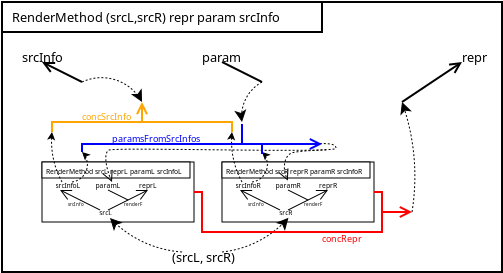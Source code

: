 <?xml version="1.0" encoding="UTF-8"?>
<dia:diagram xmlns:dia="http://www.lysator.liu.se/~alla/dia/">
  <dia:layer name="Hintergrund" visible="true" active="true">
    <dia:group>
      <dia:object type="Standard - Box" version="0" id="O0">
        <dia:attribute name="obj_pos">
          <dia:point val="1,1"/>
        </dia:attribute>
        <dia:attribute name="obj_bb">
          <dia:rectangle val="0.95,0.95;26.05,14.55"/>
        </dia:attribute>
        <dia:attribute name="elem_corner">
          <dia:point val="1,1"/>
        </dia:attribute>
        <dia:attribute name="elem_width">
          <dia:real val="25"/>
        </dia:attribute>
        <dia:attribute name="elem_height">
          <dia:real val="13.5"/>
        </dia:attribute>
        <dia:attribute name="show_background">
          <dia:boolean val="true"/>
        </dia:attribute>
      </dia:object>
      <dia:group>
        <dia:object type="Standard - Box" version="0" id="O1">
          <dia:attribute name="obj_pos">
            <dia:point val="3,9"/>
          </dia:attribute>
          <dia:attribute name="obj_bb">
            <dia:rectangle val="2.975,8.975;10.625,12.025"/>
          </dia:attribute>
          <dia:attribute name="elem_corner">
            <dia:point val="3,9"/>
          </dia:attribute>
          <dia:attribute name="elem_width">
            <dia:real val="7.6"/>
          </dia:attribute>
          <dia:attribute name="elem_height">
            <dia:real val="3"/>
          </dia:attribute>
          <dia:attribute name="border_width">
            <dia:real val="0.05"/>
          </dia:attribute>
          <dia:attribute name="show_background">
            <dia:boolean val="true"/>
          </dia:attribute>
        </dia:object>
        <dia:object type="Standard - Text" version="1" id="O2">
          <dia:attribute name="obj_pos">
            <dia:point val="5.865,11.664"/>
          </dia:attribute>
          <dia:attribute name="obj_bb">
            <dia:rectangle val="5.865,11.349;6.547,11.744"/>
          </dia:attribute>
          <dia:attribute name="text">
            <dia:composite type="text">
              <dia:attribute name="string">
                <dia:string>#srcL#</dia:string>
              </dia:attribute>
              <dia:attribute name="font">
                <dia:font family="sans" style="0" name="Helvetica"/>
              </dia:attribute>
              <dia:attribute name="height">
                <dia:real val="0.423"/>
              </dia:attribute>
              <dia:attribute name="pos">
                <dia:point val="5.865,11.664"/>
              </dia:attribute>
              <dia:attribute name="color">
                <dia:color val="#000000"/>
              </dia:attribute>
              <dia:attribute name="alignment">
                <dia:enum val="0"/>
              </dia:attribute>
            </dia:composite>
          </dia:attribute>
          <dia:attribute name="valign">
            <dia:enum val="3"/>
          </dia:attribute>
        </dia:object>
        <dia:object type="Standard - Line" version="0" id="O3">
          <dia:attribute name="obj_pos">
            <dia:point val="5.9,11.4"/>
          </dia:attribute>
          <dia:attribute name="obj_bb">
            <dia:rectangle val="3.85,10.365;5.934,11.434"/>
          </dia:attribute>
          <dia:attribute name="conn_endpoints">
            <dia:point val="5.9,11.4"/>
            <dia:point val="3.9,10.4"/>
          </dia:attribute>
          <dia:attribute name="numcp">
            <dia:int val="1"/>
          </dia:attribute>
          <dia:attribute name="line_width">
            <dia:real val="0.05"/>
          </dia:attribute>
          <dia:attribute name="end_arrow">
            <dia:enum val="1"/>
          </dia:attribute>
          <dia:attribute name="end_arrow_length">
            <dia:real val="0.5"/>
          </dia:attribute>
          <dia:attribute name="end_arrow_width">
            <dia:real val="0.5"/>
          </dia:attribute>
        </dia:object>
        <dia:object type="Standard - Text" version="1" id="O4">
          <dia:attribute name="obj_pos">
            <dia:point val="4.7,11.2"/>
          </dia:attribute>
          <dia:attribute name="obj_bb">
            <dia:rectangle val="4.321,10.99;5.079,11.255"/>
          </dia:attribute>
          <dia:attribute name="text">
            <dia:composite type="text">
              <dia:attribute name="string">
                <dia:string>#srcInfo#</dia:string>
              </dia:attribute>
              <dia:attribute name="font">
                <dia:font family="sans" style="0" name="Helvetica"/>
              </dia:attribute>
              <dia:attribute name="height">
                <dia:real val="0.282"/>
              </dia:attribute>
              <dia:attribute name="pos">
                <dia:point val="4.7,11.2"/>
              </dia:attribute>
              <dia:attribute name="color">
                <dia:color val="#000000"/>
              </dia:attribute>
              <dia:attribute name="alignment">
                <dia:enum val="1"/>
              </dia:attribute>
            </dia:composite>
          </dia:attribute>
          <dia:attribute name="valign">
            <dia:enum val="3"/>
          </dia:attribute>
        </dia:object>
        <dia:object type="Standard - Text" version="1" id="O5">
          <dia:attribute name="obj_pos">
            <dia:point val="4.3,10.4"/>
          </dia:attribute>
          <dia:attribute name="obj_bb">
            <dia:rectangle val="3.637,10.005;4.963,10.4"/>
          </dia:attribute>
          <dia:attribute name="text">
            <dia:composite type="text">
              <dia:attribute name="string">
                <dia:string>#srcInfoL#</dia:string>
              </dia:attribute>
              <dia:attribute name="font">
                <dia:font family="sans" style="0" name="Helvetica"/>
              </dia:attribute>
              <dia:attribute name="height">
                <dia:real val="0.423"/>
              </dia:attribute>
              <dia:attribute name="pos">
                <dia:point val="4.3,10.32"/>
              </dia:attribute>
              <dia:attribute name="color">
                <dia:color val="#000000"/>
              </dia:attribute>
              <dia:attribute name="alignment">
                <dia:enum val="1"/>
              </dia:attribute>
            </dia:composite>
          </dia:attribute>
          <dia:attribute name="valign">
            <dia:enum val="1"/>
          </dia:attribute>
        </dia:object>
        <dia:object type="Standard - Line" version="0" id="O6">
          <dia:attribute name="obj_pos">
            <dia:point val="6.3,11.4"/>
          </dia:attribute>
          <dia:attribute name="obj_bb">
            <dia:rectangle val="6.266,10.365;8.35,11.434"/>
          </dia:attribute>
          <dia:attribute name="conn_endpoints">
            <dia:point val="6.3,11.4"/>
            <dia:point val="8.3,10.4"/>
          </dia:attribute>
          <dia:attribute name="numcp">
            <dia:int val="1"/>
          </dia:attribute>
          <dia:attribute name="line_width">
            <dia:real val="0.05"/>
          </dia:attribute>
          <dia:attribute name="end_arrow">
            <dia:enum val="1"/>
          </dia:attribute>
          <dia:attribute name="end_arrow_length">
            <dia:real val="0.5"/>
          </dia:attribute>
          <dia:attribute name="end_arrow_width">
            <dia:real val="0.5"/>
          </dia:attribute>
        </dia:object>
        <dia:object type="Standard - Line" version="0" id="O7">
          <dia:attribute name="obj_pos">
            <dia:point val="6.3,10.4"/>
          </dia:attribute>
          <dia:attribute name="obj_bb">
            <dia:rectangle val="6.266,10.367;7.334,10.934"/>
          </dia:attribute>
          <dia:attribute name="conn_endpoints">
            <dia:point val="6.3,10.4"/>
            <dia:point val="7.3,10.9"/>
          </dia:attribute>
          <dia:attribute name="numcp">
            <dia:int val="1"/>
          </dia:attribute>
          <dia:attribute name="line_width">
            <dia:real val="0.05"/>
          </dia:attribute>
          <dia:connections>
            <dia:connection handle="1" to="O6" connection="0"/>
          </dia:connections>
        </dia:object>
        <dia:object type="Standard - Text" version="1" id="O8">
          <dia:attribute name="obj_pos">
            <dia:point val="6.3,10.4"/>
          </dia:attribute>
          <dia:attribute name="obj_bb">
            <dia:rectangle val="5.656,10.005;6.944,10.4"/>
          </dia:attribute>
          <dia:attribute name="text">
            <dia:composite type="text">
              <dia:attribute name="string">
                <dia:string>#paramL#</dia:string>
              </dia:attribute>
              <dia:attribute name="font">
                <dia:font family="sans" style="0" name="Helvetica"/>
              </dia:attribute>
              <dia:attribute name="height">
                <dia:real val="0.423"/>
              </dia:attribute>
              <dia:attribute name="pos">
                <dia:point val="6.3,10.32"/>
              </dia:attribute>
              <dia:attribute name="color">
                <dia:color val="#000000"/>
              </dia:attribute>
              <dia:attribute name="alignment">
                <dia:enum val="1"/>
              </dia:attribute>
            </dia:composite>
          </dia:attribute>
          <dia:attribute name="valign">
            <dia:enum val="1"/>
          </dia:attribute>
        </dia:object>
        <dia:object type="Standard - Text" version="1" id="O9">
          <dia:attribute name="obj_pos">
            <dia:point val="8.3,10.4"/>
          </dia:attribute>
          <dia:attribute name="obj_bb">
            <dia:rectangle val="7.859,10.005;8.741,10.4"/>
          </dia:attribute>
          <dia:attribute name="text">
            <dia:composite type="text">
              <dia:attribute name="string">
                <dia:string>#reprL#</dia:string>
              </dia:attribute>
              <dia:attribute name="font">
                <dia:font family="sans" style="0" name="Helvetica"/>
              </dia:attribute>
              <dia:attribute name="height">
                <dia:real val="0.423"/>
              </dia:attribute>
              <dia:attribute name="pos">
                <dia:point val="8.3,10.32"/>
              </dia:attribute>
              <dia:attribute name="color">
                <dia:color val="#000000"/>
              </dia:attribute>
              <dia:attribute name="alignment">
                <dia:enum val="1"/>
              </dia:attribute>
            </dia:composite>
          </dia:attribute>
          <dia:attribute name="valign">
            <dia:enum val="1"/>
          </dia:attribute>
        </dia:object>
        <dia:object type="Standard - Text" version="1" id="O10">
          <dia:attribute name="obj_pos">
            <dia:point val="7.1,11.2"/>
          </dia:attribute>
          <dia:attribute name="obj_bb">
            <dia:rectangle val="7.1,10.99;7.975,11.255"/>
          </dia:attribute>
          <dia:attribute name="text">
            <dia:composite type="text">
              <dia:attribute name="string">
                <dia:string>#renderF#</dia:string>
              </dia:attribute>
              <dia:attribute name="font">
                <dia:font family="sans" style="0" name="Helvetica"/>
              </dia:attribute>
              <dia:attribute name="height">
                <dia:real val="0.282"/>
              </dia:attribute>
              <dia:attribute name="pos">
                <dia:point val="7.1,11.2"/>
              </dia:attribute>
              <dia:attribute name="color">
                <dia:color val="#000000"/>
              </dia:attribute>
              <dia:attribute name="alignment">
                <dia:enum val="0"/>
              </dia:attribute>
            </dia:composite>
          </dia:attribute>
          <dia:attribute name="valign">
            <dia:enum val="3"/>
          </dia:attribute>
        </dia:object>
        <dia:group>
          <dia:object type="Standard - Box" version="0" id="O11">
            <dia:attribute name="obj_pos">
              <dia:point val="3,9"/>
            </dia:attribute>
            <dia:attribute name="obj_bb">
              <dia:rectangle val="2.975,8.975;10.425,9.825"/>
            </dia:attribute>
            <dia:attribute name="elem_corner">
              <dia:point val="3,9"/>
            </dia:attribute>
            <dia:attribute name="elem_width">
              <dia:real val="7.4"/>
            </dia:attribute>
            <dia:attribute name="elem_height">
              <dia:real val="0.8"/>
            </dia:attribute>
            <dia:attribute name="border_width">
              <dia:real val="0.05"/>
            </dia:attribute>
            <dia:attribute name="show_background">
              <dia:boolean val="true"/>
            </dia:attribute>
          </dia:object>
          <dia:object type="Standard - Text" version="1" id="O12">
            <dia:attribute name="obj_pos">
              <dia:point val="3.2,9.6"/>
            </dia:attribute>
            <dia:attribute name="obj_bb">
              <dia:rectangle val="3.2,9.285;10.283,9.68"/>
            </dia:attribute>
            <dia:attribute name="text">
              <dia:composite type="text">
                <dia:attribute name="string">
                  <dia:string>#RenderMethod srcL reprL paramL srcInfoL#</dia:string>
                </dia:attribute>
                <dia:attribute name="font">
                  <dia:font family="sans" style="0" name="Helvetica"/>
                </dia:attribute>
                <dia:attribute name="height">
                  <dia:real val="0.423"/>
                </dia:attribute>
                <dia:attribute name="pos">
                  <dia:point val="3.2,9.6"/>
                </dia:attribute>
                <dia:attribute name="color">
                  <dia:color val="#000000"/>
                </dia:attribute>
                <dia:attribute name="alignment">
                  <dia:enum val="0"/>
                </dia:attribute>
              </dia:composite>
            </dia:attribute>
            <dia:attribute name="valign">
              <dia:enum val="3"/>
            </dia:attribute>
          </dia:object>
        </dia:group>
      </dia:group>
      <dia:group>
        <dia:object type="Standard - Box" version="0" id="O13">
          <dia:attribute name="obj_pos">
            <dia:point val="12,9"/>
          </dia:attribute>
          <dia:attribute name="obj_bb">
            <dia:rectangle val="11.975,8.975;19.625,12.025"/>
          </dia:attribute>
          <dia:attribute name="elem_corner">
            <dia:point val="12,9"/>
          </dia:attribute>
          <dia:attribute name="elem_width">
            <dia:real val="7.6"/>
          </dia:attribute>
          <dia:attribute name="elem_height">
            <dia:real val="3"/>
          </dia:attribute>
          <dia:attribute name="border_width">
            <dia:real val="0.05"/>
          </dia:attribute>
          <dia:attribute name="show_background">
            <dia:boolean val="true"/>
          </dia:attribute>
        </dia:object>
        <dia:object type="Standard - Text" version="1" id="O14">
          <dia:attribute name="obj_pos">
            <dia:point val="14.865,11.664"/>
          </dia:attribute>
          <dia:attribute name="obj_bb">
            <dia:rectangle val="14.865,11.349;15.595,11.744"/>
          </dia:attribute>
          <dia:attribute name="text">
            <dia:composite type="text">
              <dia:attribute name="string">
                <dia:string>#srcR#</dia:string>
              </dia:attribute>
              <dia:attribute name="font">
                <dia:font family="sans" style="0" name="Helvetica"/>
              </dia:attribute>
              <dia:attribute name="height">
                <dia:real val="0.423"/>
              </dia:attribute>
              <dia:attribute name="pos">
                <dia:point val="14.865,11.664"/>
              </dia:attribute>
              <dia:attribute name="color">
                <dia:color val="#000000"/>
              </dia:attribute>
              <dia:attribute name="alignment">
                <dia:enum val="0"/>
              </dia:attribute>
            </dia:composite>
          </dia:attribute>
          <dia:attribute name="valign">
            <dia:enum val="3"/>
          </dia:attribute>
        </dia:object>
        <dia:object type="Standard - Line" version="0" id="O15">
          <dia:attribute name="obj_pos">
            <dia:point val="14.9,11.4"/>
          </dia:attribute>
          <dia:attribute name="obj_bb">
            <dia:rectangle val="12.85,10.365;14.934,11.434"/>
          </dia:attribute>
          <dia:attribute name="conn_endpoints">
            <dia:point val="14.9,11.4"/>
            <dia:point val="12.9,10.4"/>
          </dia:attribute>
          <dia:attribute name="numcp">
            <dia:int val="1"/>
          </dia:attribute>
          <dia:attribute name="line_width">
            <dia:real val="0.05"/>
          </dia:attribute>
          <dia:attribute name="end_arrow">
            <dia:enum val="1"/>
          </dia:attribute>
          <dia:attribute name="end_arrow_length">
            <dia:real val="0.5"/>
          </dia:attribute>
          <dia:attribute name="end_arrow_width">
            <dia:real val="0.5"/>
          </dia:attribute>
        </dia:object>
        <dia:object type="Standard - Text" version="1" id="O16">
          <dia:attribute name="obj_pos">
            <dia:point val="13.7,11.2"/>
          </dia:attribute>
          <dia:attribute name="obj_bb">
            <dia:rectangle val="13.321,10.99;14.079,11.255"/>
          </dia:attribute>
          <dia:attribute name="text">
            <dia:composite type="text">
              <dia:attribute name="string">
                <dia:string>#srcInfo#</dia:string>
              </dia:attribute>
              <dia:attribute name="font">
                <dia:font family="sans" style="0" name="Helvetica"/>
              </dia:attribute>
              <dia:attribute name="height">
                <dia:real val="0.282"/>
              </dia:attribute>
              <dia:attribute name="pos">
                <dia:point val="13.7,11.2"/>
              </dia:attribute>
              <dia:attribute name="color">
                <dia:color val="#000000"/>
              </dia:attribute>
              <dia:attribute name="alignment">
                <dia:enum val="1"/>
              </dia:attribute>
            </dia:composite>
          </dia:attribute>
          <dia:attribute name="valign">
            <dia:enum val="3"/>
          </dia:attribute>
        </dia:object>
        <dia:object type="Standard - Text" version="1" id="O17">
          <dia:attribute name="obj_pos">
            <dia:point val="13.3,10.4"/>
          </dia:attribute>
          <dia:attribute name="obj_bb">
            <dia:rectangle val="12.614,10.005;13.986,10.4"/>
          </dia:attribute>
          <dia:attribute name="text">
            <dia:composite type="text">
              <dia:attribute name="string">
                <dia:string>#srcInfoR#</dia:string>
              </dia:attribute>
              <dia:attribute name="font">
                <dia:font family="sans" style="0" name="Helvetica"/>
              </dia:attribute>
              <dia:attribute name="height">
                <dia:real val="0.423"/>
              </dia:attribute>
              <dia:attribute name="pos">
                <dia:point val="13.3,10.32"/>
              </dia:attribute>
              <dia:attribute name="color">
                <dia:color val="#000000"/>
              </dia:attribute>
              <dia:attribute name="alignment">
                <dia:enum val="1"/>
              </dia:attribute>
            </dia:composite>
          </dia:attribute>
          <dia:attribute name="valign">
            <dia:enum val="1"/>
          </dia:attribute>
        </dia:object>
        <dia:object type="Standard - Line" version="0" id="O18">
          <dia:attribute name="obj_pos">
            <dia:point val="15.3,11.4"/>
          </dia:attribute>
          <dia:attribute name="obj_bb">
            <dia:rectangle val="15.267,10.365;17.35,11.434"/>
          </dia:attribute>
          <dia:attribute name="conn_endpoints">
            <dia:point val="15.3,11.4"/>
            <dia:point val="17.3,10.4"/>
          </dia:attribute>
          <dia:attribute name="numcp">
            <dia:int val="1"/>
          </dia:attribute>
          <dia:attribute name="line_width">
            <dia:real val="0.05"/>
          </dia:attribute>
          <dia:attribute name="end_arrow">
            <dia:enum val="1"/>
          </dia:attribute>
          <dia:attribute name="end_arrow_length">
            <dia:real val="0.5"/>
          </dia:attribute>
          <dia:attribute name="end_arrow_width">
            <dia:real val="0.5"/>
          </dia:attribute>
        </dia:object>
        <dia:object type="Standard - Line" version="0" id="O19">
          <dia:attribute name="obj_pos">
            <dia:point val="15.3,10.4"/>
          </dia:attribute>
          <dia:attribute name="obj_bb">
            <dia:rectangle val="15.267,10.367;16.334,10.934"/>
          </dia:attribute>
          <dia:attribute name="conn_endpoints">
            <dia:point val="15.3,10.4"/>
            <dia:point val="16.3,10.9"/>
          </dia:attribute>
          <dia:attribute name="numcp">
            <dia:int val="1"/>
          </dia:attribute>
          <dia:attribute name="line_width">
            <dia:real val="0.05"/>
          </dia:attribute>
          <dia:connections>
            <dia:connection handle="1" to="O18" connection="0"/>
          </dia:connections>
        </dia:object>
        <dia:object type="Standard - Text" version="1" id="O20">
          <dia:attribute name="obj_pos">
            <dia:point val="15.3,10.4"/>
          </dia:attribute>
          <dia:attribute name="obj_bb">
            <dia:rectangle val="14.633,10.005;15.967,10.4"/>
          </dia:attribute>
          <dia:attribute name="text">
            <dia:composite type="text">
              <dia:attribute name="string">
                <dia:string>#paramR#</dia:string>
              </dia:attribute>
              <dia:attribute name="font">
                <dia:font family="sans" style="0" name="Helvetica"/>
              </dia:attribute>
              <dia:attribute name="height">
                <dia:real val="0.423"/>
              </dia:attribute>
              <dia:attribute name="pos">
                <dia:point val="15.3,10.32"/>
              </dia:attribute>
              <dia:attribute name="color">
                <dia:color val="#000000"/>
              </dia:attribute>
              <dia:attribute name="alignment">
                <dia:enum val="1"/>
              </dia:attribute>
            </dia:composite>
          </dia:attribute>
          <dia:attribute name="valign">
            <dia:enum val="1"/>
          </dia:attribute>
        </dia:object>
        <dia:object type="Standard - Text" version="1" id="O21">
          <dia:attribute name="obj_pos">
            <dia:point val="17.3,10.4"/>
          </dia:attribute>
          <dia:attribute name="obj_bb">
            <dia:rectangle val="16.835,10.005;17.765,10.4"/>
          </dia:attribute>
          <dia:attribute name="text">
            <dia:composite type="text">
              <dia:attribute name="string">
                <dia:string>#reprR#</dia:string>
              </dia:attribute>
              <dia:attribute name="font">
                <dia:font family="sans" style="0" name="Helvetica"/>
              </dia:attribute>
              <dia:attribute name="height">
                <dia:real val="0.423"/>
              </dia:attribute>
              <dia:attribute name="pos">
                <dia:point val="17.3,10.32"/>
              </dia:attribute>
              <dia:attribute name="color">
                <dia:color val="#000000"/>
              </dia:attribute>
              <dia:attribute name="alignment">
                <dia:enum val="1"/>
              </dia:attribute>
            </dia:composite>
          </dia:attribute>
          <dia:attribute name="valign">
            <dia:enum val="1"/>
          </dia:attribute>
        </dia:object>
        <dia:object type="Standard - Text" version="1" id="O22">
          <dia:attribute name="obj_pos">
            <dia:point val="16.1,11.2"/>
          </dia:attribute>
          <dia:attribute name="obj_bb">
            <dia:rectangle val="16.1,10.99;16.975,11.255"/>
          </dia:attribute>
          <dia:attribute name="text">
            <dia:composite type="text">
              <dia:attribute name="string">
                <dia:string>#renderF#</dia:string>
              </dia:attribute>
              <dia:attribute name="font">
                <dia:font family="sans" style="0" name="Helvetica"/>
              </dia:attribute>
              <dia:attribute name="height">
                <dia:real val="0.282"/>
              </dia:attribute>
              <dia:attribute name="pos">
                <dia:point val="16.1,11.2"/>
              </dia:attribute>
              <dia:attribute name="color">
                <dia:color val="#000000"/>
              </dia:attribute>
              <dia:attribute name="alignment">
                <dia:enum val="0"/>
              </dia:attribute>
            </dia:composite>
          </dia:attribute>
          <dia:attribute name="valign">
            <dia:enum val="3"/>
          </dia:attribute>
        </dia:object>
        <dia:group>
          <dia:object type="Standard - Box" version="0" id="O23">
            <dia:attribute name="obj_pos">
              <dia:point val="12,9"/>
            </dia:attribute>
            <dia:attribute name="obj_bb">
              <dia:rectangle val="11.975,8.975;19.425,9.825"/>
            </dia:attribute>
            <dia:attribute name="elem_corner">
              <dia:point val="12,9"/>
            </dia:attribute>
            <dia:attribute name="elem_width">
              <dia:real val="7.4"/>
            </dia:attribute>
            <dia:attribute name="elem_height">
              <dia:real val="0.8"/>
            </dia:attribute>
            <dia:attribute name="border_width">
              <dia:real val="0.05"/>
            </dia:attribute>
            <dia:attribute name="show_background">
              <dia:boolean val="true"/>
            </dia:attribute>
          </dia:object>
          <dia:object type="Standard - Text" version="1" id="O24">
            <dia:attribute name="obj_pos">
              <dia:point val="12.2,9.6"/>
            </dia:attribute>
            <dia:attribute name="obj_bb">
              <dia:rectangle val="12.2,9.285;19.473,9.68"/>
            </dia:attribute>
            <dia:attribute name="text">
              <dia:composite type="text">
                <dia:attribute name="string">
                  <dia:string>#RenderMethod srcR reprR paramR srcInfoR#</dia:string>
                </dia:attribute>
                <dia:attribute name="font">
                  <dia:font family="sans" style="0" name="Helvetica"/>
                </dia:attribute>
                <dia:attribute name="height">
                  <dia:real val="0.423"/>
                </dia:attribute>
                <dia:attribute name="pos">
                  <dia:point val="12.2,9.6"/>
                </dia:attribute>
                <dia:attribute name="color">
                  <dia:color val="#000000"/>
                </dia:attribute>
                <dia:attribute name="alignment">
                  <dia:enum val="0"/>
                </dia:attribute>
              </dia:composite>
            </dia:attribute>
            <dia:attribute name="valign">
              <dia:enum val="3"/>
            </dia:attribute>
          </dia:object>
        </dia:group>
      </dia:group>
      <dia:object type="Standard - Text" version="1" id="O25">
        <dia:attribute name="obj_pos">
          <dia:point val="9.5,14"/>
        </dia:attribute>
        <dia:attribute name="obj_bb">
          <dia:rectangle val="9.5,13.405;13.074,14.152"/>
        </dia:attribute>
        <dia:attribute name="text">
          <dia:composite type="text">
            <dia:attribute name="string">
              <dia:string>#(srcL, srcR)#</dia:string>
            </dia:attribute>
            <dia:attribute name="font">
              <dia:font family="sans" style="0" name="Helvetica"/>
            </dia:attribute>
            <dia:attribute name="height">
              <dia:real val="0.8"/>
            </dia:attribute>
            <dia:attribute name="pos">
              <dia:point val="9.5,14"/>
            </dia:attribute>
            <dia:attribute name="color">
              <dia:color val="#000000"/>
            </dia:attribute>
            <dia:attribute name="alignment">
              <dia:enum val="0"/>
            </dia:attribute>
          </dia:composite>
        </dia:attribute>
        <dia:attribute name="valign">
          <dia:enum val="3"/>
        </dia:attribute>
      </dia:object>
      <dia:object type="Standard - Text" version="1" id="O26">
        <dia:attribute name="obj_pos">
          <dia:point val="2,4"/>
        </dia:attribute>
        <dia:attribute name="obj_bb">
          <dia:rectangle val="2,3.405;4.146,4.152"/>
        </dia:attribute>
        <dia:attribute name="text">
          <dia:composite type="text">
            <dia:attribute name="string">
              <dia:string>#srcInfo#</dia:string>
            </dia:attribute>
            <dia:attribute name="font">
              <dia:font family="sans" style="0" name="Helvetica"/>
            </dia:attribute>
            <dia:attribute name="height">
              <dia:real val="0.8"/>
            </dia:attribute>
            <dia:attribute name="pos">
              <dia:point val="2,4"/>
            </dia:attribute>
            <dia:attribute name="color">
              <dia:color val="#000000"/>
            </dia:attribute>
            <dia:attribute name="alignment">
              <dia:enum val="0"/>
            </dia:attribute>
          </dia:composite>
        </dia:attribute>
        <dia:attribute name="valign">
          <dia:enum val="3"/>
        </dia:attribute>
      </dia:object>
      <dia:object type="Standard - Text" version="1" id="O27">
        <dia:attribute name="obj_pos">
          <dia:point val="11,4"/>
        </dia:attribute>
        <dia:attribute name="obj_bb">
          <dia:rectangle val="11,3.405;13.078,4.152"/>
        </dia:attribute>
        <dia:attribute name="text">
          <dia:composite type="text">
            <dia:attribute name="string">
              <dia:string>#param#</dia:string>
            </dia:attribute>
            <dia:attribute name="font">
              <dia:font family="sans" style="0" name="Helvetica"/>
            </dia:attribute>
            <dia:attribute name="height">
              <dia:real val="0.8"/>
            </dia:attribute>
            <dia:attribute name="pos">
              <dia:point val="11,4"/>
            </dia:attribute>
            <dia:attribute name="color">
              <dia:color val="#000000"/>
            </dia:attribute>
            <dia:attribute name="alignment">
              <dia:enum val="0"/>
            </dia:attribute>
          </dia:composite>
        </dia:attribute>
        <dia:attribute name="valign">
          <dia:enum val="3"/>
        </dia:attribute>
      </dia:object>
      <dia:object type="Standard - Text" version="1" id="O28">
        <dia:attribute name="obj_pos">
          <dia:point val="24,4"/>
        </dia:attribute>
        <dia:attribute name="obj_bb">
          <dia:rectangle val="24,3.405;25.313,4.152"/>
        </dia:attribute>
        <dia:attribute name="text">
          <dia:composite type="text">
            <dia:attribute name="string">
              <dia:string>#repr#</dia:string>
            </dia:attribute>
            <dia:attribute name="font">
              <dia:font family="sans" style="0" name="Helvetica"/>
            </dia:attribute>
            <dia:attribute name="height">
              <dia:real val="0.8"/>
            </dia:attribute>
            <dia:attribute name="pos">
              <dia:point val="24,4"/>
            </dia:attribute>
            <dia:attribute name="color">
              <dia:color val="#000000"/>
            </dia:attribute>
            <dia:attribute name="alignment">
              <dia:enum val="0"/>
            </dia:attribute>
          </dia:composite>
        </dia:attribute>
        <dia:attribute name="valign">
          <dia:enum val="3"/>
        </dia:attribute>
      </dia:object>
      <dia:object type="Standard - Arc" version="0" id="O29">
        <dia:attribute name="obj_pos">
          <dia:point val="10,13.5"/>
        </dia:attribute>
        <dia:attribute name="obj_bb">
          <dia:rectangle val="6.367,11.767;10.033,13.533"/>
        </dia:attribute>
        <dia:attribute name="conn_endpoints">
          <dia:point val="10,13.5"/>
          <dia:point val="6.4,11.8"/>
        </dia:attribute>
        <dia:attribute name="curve_distance">
          <dia:real val="-0.374"/>
        </dia:attribute>
        <dia:attribute name="line_width">
          <dia:real val="0.05"/>
        </dia:attribute>
        <dia:attribute name="line_style">
          <dia:enum val="4"/>
        </dia:attribute>
        <dia:attribute name="end_arrow">
          <dia:enum val="22"/>
        </dia:attribute>
        <dia:attribute name="end_arrow_length">
          <dia:real val="0.5"/>
        </dia:attribute>
        <dia:attribute name="end_arrow_width">
          <dia:real val="0.5"/>
        </dia:attribute>
      </dia:object>
      <dia:object type="Standard - Arc" version="0" id="O30">
        <dia:attribute name="obj_pos">
          <dia:point val="12,13.5"/>
        </dia:attribute>
        <dia:attribute name="obj_bb">
          <dia:rectangle val="11.966,11.756;15.356,13.534"/>
        </dia:attribute>
        <dia:attribute name="conn_endpoints">
          <dia:point val="12,13.5"/>
          <dia:point val="15.322,11.79"/>
        </dia:attribute>
        <dia:attribute name="curve_distance">
          <dia:real val="0.35"/>
        </dia:attribute>
        <dia:attribute name="line_width">
          <dia:real val="0.05"/>
        </dia:attribute>
        <dia:attribute name="line_style">
          <dia:enum val="4"/>
        </dia:attribute>
        <dia:attribute name="end_arrow">
          <dia:enum val="22"/>
        </dia:attribute>
        <dia:attribute name="end_arrow_length">
          <dia:real val="0.5"/>
        </dia:attribute>
        <dia:attribute name="end_arrow_width">
          <dia:real val="0.5"/>
        </dia:attribute>
      </dia:object>
      <dia:object type="Standard - Line" version="0" id="O31">
        <dia:attribute name="obj_pos">
          <dia:point val="21,6"/>
        </dia:attribute>
        <dia:attribute name="obj_bb">
          <dia:rectangle val="20.931,3.931;24.093,6.069"/>
        </dia:attribute>
        <dia:attribute name="conn_endpoints">
          <dia:point val="21,6"/>
          <dia:point val="24,4"/>
        </dia:attribute>
        <dia:attribute name="numcp">
          <dia:int val="1"/>
        </dia:attribute>
        <dia:attribute name="end_arrow">
          <dia:enum val="1"/>
        </dia:attribute>
        <dia:attribute name="end_arrow_length">
          <dia:real val="0.5"/>
        </dia:attribute>
        <dia:attribute name="end_arrow_width">
          <dia:real val="0.5"/>
        </dia:attribute>
      </dia:object>
      <dia:object type="Standard - Line" version="0" id="O32">
        <dia:attribute name="obj_pos">
          <dia:point val="12,4"/>
        </dia:attribute>
        <dia:attribute name="obj_bb">
          <dia:rectangle val="11.933,3.933;14.067,5.067"/>
        </dia:attribute>
        <dia:attribute name="conn_endpoints">
          <dia:point val="12,4"/>
          <dia:point val="14,5"/>
        </dia:attribute>
        <dia:attribute name="numcp">
          <dia:int val="1"/>
        </dia:attribute>
      </dia:object>
      <dia:object type="Standard - Line" version="0" id="O33">
        <dia:attribute name="obj_pos">
          <dia:point val="5,5"/>
        </dia:attribute>
        <dia:attribute name="obj_bb">
          <dia:rectangle val="2.9,3.93;5.067,5.067"/>
        </dia:attribute>
        <dia:attribute name="conn_endpoints">
          <dia:point val="5,5"/>
          <dia:point val="3,4"/>
        </dia:attribute>
        <dia:attribute name="numcp">
          <dia:int val="1"/>
        </dia:attribute>
        <dia:attribute name="end_arrow">
          <dia:enum val="1"/>
        </dia:attribute>
        <dia:attribute name="end_arrow_length">
          <dia:real val="0.5"/>
        </dia:attribute>
        <dia:attribute name="end_arrow_width">
          <dia:real val="0.5"/>
        </dia:attribute>
      </dia:object>
      <dia:object type="Standard - Arc" version="0" id="O34">
        <dia:attribute name="obj_pos">
          <dia:point val="14,5"/>
        </dia:attribute>
        <dia:attribute name="obj_bb">
          <dia:rectangle val="12.61,4.966;14.034,7.034"/>
        </dia:attribute>
        <dia:attribute name="conn_endpoints">
          <dia:point val="14,5"/>
          <dia:point val="13,7"/>
        </dia:attribute>
        <dia:attribute name="curve_distance">
          <dia:real val="0.35"/>
        </dia:attribute>
        <dia:attribute name="line_width">
          <dia:real val="0.05"/>
        </dia:attribute>
        <dia:attribute name="line_style">
          <dia:enum val="4"/>
        </dia:attribute>
        <dia:attribute name="end_arrow">
          <dia:enum val="22"/>
        </dia:attribute>
        <dia:attribute name="end_arrow_length">
          <dia:real val="0.5"/>
        </dia:attribute>
        <dia:attribute name="end_arrow_width">
          <dia:real val="0.5"/>
        </dia:attribute>
      </dia:object>
      <dia:object type="Standard - Arc" version="0" id="O35">
        <dia:attribute name="obj_pos">
          <dia:point val="5,5"/>
        </dia:attribute>
        <dia:attribute name="obj_bb">
          <dia:rectangle val="4.968,4.757;8.032,6.032"/>
        </dia:attribute>
        <dia:attribute name="conn_endpoints">
          <dia:point val="5,5"/>
          <dia:point val="8,6"/>
        </dia:attribute>
        <dia:attribute name="curve_distance">
          <dia:real val="-0.632"/>
        </dia:attribute>
        <dia:attribute name="line_width">
          <dia:real val="0.05"/>
        </dia:attribute>
        <dia:attribute name="line_style">
          <dia:enum val="4"/>
        </dia:attribute>
        <dia:attribute name="end_arrow">
          <dia:enum val="22"/>
        </dia:attribute>
        <dia:attribute name="end_arrow_length">
          <dia:real val="0.5"/>
        </dia:attribute>
        <dia:attribute name="end_arrow_width">
          <dia:real val="0.5"/>
        </dia:attribute>
      </dia:object>
      <dia:object type="Standard - Arc" version="0" id="O36">
        <dia:attribute name="obj_pos">
          <dia:point val="13.5,10"/>
        </dia:attribute>
        <dia:attribute name="obj_bb">
          <dia:rectangle val="13.468,8.468;14.44,10.032"/>
        </dia:attribute>
        <dia:attribute name="conn_endpoints">
          <dia:point val="13.5,10"/>
          <dia:point val="14,8.5"/>
        </dia:attribute>
        <dia:attribute name="curve_distance">
          <dia:real val="0.5"/>
        </dia:attribute>
        <dia:attribute name="line_width">
          <dia:real val="0.05"/>
        </dia:attribute>
        <dia:attribute name="line_style">
          <dia:enum val="4"/>
        </dia:attribute>
        <dia:attribute name="end_arrow">
          <dia:enum val="22"/>
        </dia:attribute>
        <dia:attribute name="end_arrow_length">
          <dia:real val="0.3"/>
        </dia:attribute>
        <dia:attribute name="end_arrow_width">
          <dia:real val="0.3"/>
        </dia:attribute>
      </dia:object>
      <dia:object type="Standard - Arc" version="0" id="O37">
        <dia:attribute name="obj_pos">
          <dia:point val="4.5,10"/>
        </dia:attribute>
        <dia:attribute name="obj_bb">
          <dia:rectangle val="4.468,8.468;5.44,10.032"/>
        </dia:attribute>
        <dia:attribute name="conn_endpoints">
          <dia:point val="4.5,10"/>
          <dia:point val="5,8.5"/>
        </dia:attribute>
        <dia:attribute name="curve_distance">
          <dia:real val="0.5"/>
        </dia:attribute>
        <dia:attribute name="line_width">
          <dia:real val="0.05"/>
        </dia:attribute>
        <dia:attribute name="line_style">
          <dia:enum val="4"/>
        </dia:attribute>
        <dia:attribute name="end_arrow">
          <dia:enum val="22"/>
        </dia:attribute>
        <dia:attribute name="end_arrow_length">
          <dia:real val="0.3"/>
        </dia:attribute>
        <dia:attribute name="end_arrow_width">
          <dia:real val="0.3"/>
        </dia:attribute>
      </dia:object>
      <dia:group>
        <dia:object type="Standard - Box" version="0" id="O38">
          <dia:attribute name="obj_pos">
            <dia:point val="1,1"/>
          </dia:attribute>
          <dia:attribute name="obj_bb">
            <dia:rectangle val="0.95,0.95;17.05,2.55"/>
          </dia:attribute>
          <dia:attribute name="elem_corner">
            <dia:point val="1,1"/>
          </dia:attribute>
          <dia:attribute name="elem_width">
            <dia:real val="16"/>
          </dia:attribute>
          <dia:attribute name="elem_height">
            <dia:real val="1.5"/>
          </dia:attribute>
          <dia:attribute name="show_background">
            <dia:boolean val="true"/>
          </dia:attribute>
        </dia:object>
        <dia:object type="Standard - Text" version="1" id="O39">
          <dia:attribute name="obj_pos">
            <dia:point val="1.5,2"/>
          </dia:attribute>
          <dia:attribute name="obj_bb">
            <dia:rectangle val="1.5,1.405;15.902,2.152"/>
          </dia:attribute>
          <dia:attribute name="text">
            <dia:composite type="text">
              <dia:attribute name="string">
                <dia:string>#RenderMethod (srcL,srcR) repr param srcInfo#</dia:string>
              </dia:attribute>
              <dia:attribute name="font">
                <dia:font family="sans" style="0" name="Helvetica"/>
              </dia:attribute>
              <dia:attribute name="height">
                <dia:real val="0.8"/>
              </dia:attribute>
              <dia:attribute name="pos">
                <dia:point val="1.5,2"/>
              </dia:attribute>
              <dia:attribute name="color">
                <dia:color val="#000000"/>
              </dia:attribute>
              <dia:attribute name="alignment">
                <dia:enum val="0"/>
              </dia:attribute>
            </dia:composite>
          </dia:attribute>
          <dia:attribute name="valign">
            <dia:enum val="3"/>
          </dia:attribute>
        </dia:object>
      </dia:group>
      <dia:object type="Standard - ZigZagLine" version="1" id="O40">
        <dia:attribute name="obj_pos">
          <dia:point val="3.5,7.5"/>
        </dia:attribute>
        <dia:attribute name="obj_bb">
          <dia:rectangle val="3.45,6.95;12.55,7.55"/>
        </dia:attribute>
        <dia:attribute name="orth_points">
          <dia:point val="3.5,7.5"/>
          <dia:point val="3.5,7"/>
          <dia:point val="12.5,7"/>
          <dia:point val="12.5,7.5"/>
        </dia:attribute>
        <dia:attribute name="orth_orient">
          <dia:enum val="1"/>
          <dia:enum val="0"/>
          <dia:enum val="1"/>
        </dia:attribute>
        <dia:attribute name="autorouting">
          <dia:boolean val="false"/>
        </dia:attribute>
        <dia:attribute name="line_color">
          <dia:color val="#ffa500"/>
        </dia:attribute>
      </dia:object>
      <dia:object type="Standard - Line" version="0" id="O41">
        <dia:attribute name="obj_pos">
          <dia:point val="8,7"/>
        </dia:attribute>
        <dia:attribute name="obj_bb">
          <dia:rectangle val="7.669,5.888;8.331,7.05"/>
        </dia:attribute>
        <dia:attribute name="conn_endpoints">
          <dia:point val="8,7"/>
          <dia:point val="8,6"/>
        </dia:attribute>
        <dia:attribute name="numcp">
          <dia:int val="1"/>
        </dia:attribute>
        <dia:attribute name="line_color">
          <dia:color val="#ffa500"/>
        </dia:attribute>
        <dia:attribute name="end_arrow">
          <dia:enum val="1"/>
        </dia:attribute>
        <dia:attribute name="end_arrow_length">
          <dia:real val="0.5"/>
        </dia:attribute>
        <dia:attribute name="end_arrow_width">
          <dia:real val="0.5"/>
        </dia:attribute>
      </dia:object>
      <dia:object type="Standard - Text" version="1" id="O42">
        <dia:attribute name="obj_pos">
          <dia:point val="5,6.9"/>
        </dia:attribute>
        <dia:attribute name="obj_bb">
          <dia:rectangle val="5,6.48;7.623,7.008"/>
        </dia:attribute>
        <dia:attribute name="text">
          <dia:composite type="text">
            <dia:attribute name="string">
              <dia:string>#concSrcInfo#</dia:string>
            </dia:attribute>
            <dia:attribute name="font">
              <dia:font family="sans" style="0" name="Helvetica"/>
            </dia:attribute>
            <dia:attribute name="height">
              <dia:real val="0.564"/>
            </dia:attribute>
            <dia:attribute name="pos">
              <dia:point val="5,6.9"/>
            </dia:attribute>
            <dia:attribute name="color">
              <dia:color val="#ffa500"/>
            </dia:attribute>
            <dia:attribute name="alignment">
              <dia:enum val="0"/>
            </dia:attribute>
          </dia:composite>
        </dia:attribute>
        <dia:attribute name="valign">
          <dia:enum val="3"/>
        </dia:attribute>
      </dia:object>
      <dia:object type="Standard - BezierLine" version="0" id="O43">
        <dia:attribute name="obj_pos">
          <dia:point val="16.889,8.074"/>
        </dia:attribute>
        <dia:attribute name="obj_bb">
          <dia:rectangle val="6.002,8.048;17.726,10"/>
        </dia:attribute>
        <dia:attribute name="bez_points">
          <dia:point val="16.889,8.074"/>
          <dia:point val="17.162,8.088"/>
          <dia:point val="17.706,8.047"/>
          <dia:point val="17.701,8.313"/>
          <dia:point val="17.695,8.578"/>
          <dia:point val="6.579,8.236"/>
          <dia:point val="6.328,8.409"/>
          <dia:point val="6.077,8.583"/>
          <dia:point val="6.193,9.296"/>
          <dia:point val="6.5,10"/>
        </dia:attribute>
        <dia:attribute name="corner_types">
          <dia:enum val="0"/>
          <dia:enum val="0"/>
          <dia:enum val="0"/>
          <dia:enum val="0"/>
        </dia:attribute>
        <dia:attribute name="line_width">
          <dia:real val="0.05"/>
        </dia:attribute>
        <dia:attribute name="line_style">
          <dia:enum val="4"/>
        </dia:attribute>
        <dia:attribute name="end_arrow">
          <dia:enum val="1"/>
        </dia:attribute>
        <dia:attribute name="end_arrow_length">
          <dia:real val="0.5"/>
        </dia:attribute>
        <dia:attribute name="end_arrow_width">
          <dia:real val="0.5"/>
        </dia:attribute>
      </dia:object>
      <dia:object type="Standard - BezierLine" version="0" id="O44">
        <dia:attribute name="obj_pos">
          <dia:point val="17.161,8.39"/>
        </dia:attribute>
        <dia:attribute name="obj_bb">
          <dia:rectangle val="14.793,8.364;17.214,9.932"/>
        </dia:attribute>
        <dia:attribute name="bez_points">
          <dia:point val="17.161,8.39"/>
          <dia:point val="17.433,8.404"/>
          <dia:point val="15.657,8.409"/>
          <dia:point val="15.407,8.583"/>
          <dia:point val="15.156,8.756"/>
          <dia:point val="14.984,9.228"/>
          <dia:point val="15.291,9.932"/>
        </dia:attribute>
        <dia:attribute name="corner_types">
          <dia:enum val="0"/>
          <dia:enum val="0"/>
          <dia:enum val="0"/>
        </dia:attribute>
        <dia:attribute name="line_width">
          <dia:real val="0.05"/>
        </dia:attribute>
        <dia:attribute name="line_style">
          <dia:enum val="4"/>
        </dia:attribute>
        <dia:attribute name="end_arrow">
          <dia:enum val="1"/>
        </dia:attribute>
        <dia:attribute name="end_arrow_length">
          <dia:real val="0.5"/>
        </dia:attribute>
        <dia:attribute name="end_arrow_width">
          <dia:real val="0.5"/>
        </dia:attribute>
      </dia:object>
      <dia:object type="Standard - Arc" version="0" id="O45">
        <dia:attribute name="obj_pos">
          <dia:point val="4,10"/>
        </dia:attribute>
        <dia:attribute name="obj_bb">
          <dia:rectangle val="3.251,7.471;4.029,10.029"/>
        </dia:attribute>
        <dia:attribute name="conn_endpoints">
          <dia:point val="4,10"/>
          <dia:point val="3.5,7.5"/>
        </dia:attribute>
        <dia:attribute name="curve_distance">
          <dia:real val="-0.196"/>
        </dia:attribute>
        <dia:attribute name="line_width">
          <dia:real val="0.05"/>
        </dia:attribute>
        <dia:attribute name="line_style">
          <dia:enum val="4"/>
        </dia:attribute>
        <dia:attribute name="end_arrow">
          <dia:enum val="22"/>
        </dia:attribute>
        <dia:attribute name="end_arrow_length">
          <dia:real val="0.3"/>
        </dia:attribute>
        <dia:attribute name="end_arrow_width">
          <dia:real val="0.3"/>
        </dia:attribute>
      </dia:object>
      <dia:object type="Standard - Arc" version="0" id="O46">
        <dia:attribute name="obj_pos">
          <dia:point val="13,10"/>
        </dia:attribute>
        <dia:attribute name="obj_bb">
          <dia:rectangle val="12.251,7.471;13.029,10.029"/>
        </dia:attribute>
        <dia:attribute name="conn_endpoints">
          <dia:point val="13,10"/>
          <dia:point val="12.5,7.5"/>
        </dia:attribute>
        <dia:attribute name="curve_distance">
          <dia:real val="-0.196"/>
        </dia:attribute>
        <dia:attribute name="line_width">
          <dia:real val="0.05"/>
        </dia:attribute>
        <dia:attribute name="line_style">
          <dia:enum val="4"/>
        </dia:attribute>
        <dia:attribute name="end_arrow">
          <dia:enum val="22"/>
        </dia:attribute>
        <dia:attribute name="end_arrow_length">
          <dia:real val="0.3"/>
        </dia:attribute>
        <dia:attribute name="end_arrow_width">
          <dia:real val="0.3"/>
        </dia:attribute>
      </dia:object>
      <dia:object type="Standard - ZigZagLine" version="1" id="O47">
        <dia:attribute name="obj_pos">
          <dia:point val="10.6,10.5"/>
        </dia:attribute>
        <dia:attribute name="obj_bb">
          <dia:rectangle val="10.55,10.45;20.05,12.55"/>
        </dia:attribute>
        <dia:attribute name="orth_points">
          <dia:point val="10.6,10.5"/>
          <dia:point val="11,10.5"/>
          <dia:point val="11,12.5"/>
          <dia:point val="20,12.5"/>
          <dia:point val="20,10.5"/>
          <dia:point val="19.6,10.5"/>
        </dia:attribute>
        <dia:attribute name="orth_orient">
          <dia:enum val="0"/>
          <dia:enum val="1"/>
          <dia:enum val="0"/>
          <dia:enum val="1"/>
          <dia:enum val="0"/>
        </dia:attribute>
        <dia:attribute name="autorouting">
          <dia:boolean val="false"/>
        </dia:attribute>
        <dia:attribute name="line_color">
          <dia:color val="#ff0000"/>
        </dia:attribute>
      </dia:object>
      <dia:object type="Standard - Line" version="0" id="O48">
        <dia:attribute name="obj_pos">
          <dia:point val="20,11.5"/>
        </dia:attribute>
        <dia:attribute name="obj_bb">
          <dia:rectangle val="19.95,11.169;21.612,11.831"/>
        </dia:attribute>
        <dia:attribute name="conn_endpoints">
          <dia:point val="20,11.5"/>
          <dia:point val="21.5,11.5"/>
        </dia:attribute>
        <dia:attribute name="numcp">
          <dia:int val="1"/>
        </dia:attribute>
        <dia:attribute name="line_color">
          <dia:color val="#ff0000"/>
        </dia:attribute>
        <dia:attribute name="end_arrow">
          <dia:enum val="1"/>
        </dia:attribute>
        <dia:attribute name="end_arrow_length">
          <dia:real val="0.5"/>
        </dia:attribute>
        <dia:attribute name="end_arrow_width">
          <dia:real val="0.5"/>
        </dia:attribute>
      </dia:object>
      <dia:object type="Standard - Arc" version="0" id="O49">
        <dia:attribute name="obj_pos">
          <dia:point val="21.5,11.5"/>
        </dia:attribute>
        <dia:attribute name="obj_bb">
          <dia:rectangle val="20.916,5.973;21.669,11.527"/>
        </dia:attribute>
        <dia:attribute name="conn_endpoints">
          <dia:point val="21.5,11.5"/>
          <dia:point val="21,6"/>
        </dia:attribute>
        <dia:attribute name="curve_distance">
          <dia:real val="0.35"/>
        </dia:attribute>
        <dia:attribute name="line_width">
          <dia:real val="0.05"/>
        </dia:attribute>
        <dia:attribute name="line_style">
          <dia:enum val="4"/>
        </dia:attribute>
        <dia:attribute name="end_arrow">
          <dia:enum val="22"/>
        </dia:attribute>
        <dia:attribute name="end_arrow_length">
          <dia:real val="0.5"/>
        </dia:attribute>
        <dia:attribute name="end_arrow_width">
          <dia:real val="0.5"/>
        </dia:attribute>
      </dia:object>
      <dia:object type="Standard - Text" version="1" id="O50">
        <dia:attribute name="obj_pos">
          <dia:point val="17,13"/>
        </dia:attribute>
        <dia:attribute name="obj_bb">
          <dia:rectangle val="17,12.58;19.102,13.107"/>
        </dia:attribute>
        <dia:attribute name="text">
          <dia:composite type="text">
            <dia:attribute name="string">
              <dia:string>#concRepr#</dia:string>
            </dia:attribute>
            <dia:attribute name="font">
              <dia:font family="sans" style="0" name="Helvetica"/>
            </dia:attribute>
            <dia:attribute name="height">
              <dia:real val="0.564"/>
            </dia:attribute>
            <dia:attribute name="pos">
              <dia:point val="17,13"/>
            </dia:attribute>
            <dia:attribute name="color">
              <dia:color val="#ff0000"/>
            </dia:attribute>
            <dia:attribute name="alignment">
              <dia:enum val="0"/>
            </dia:attribute>
          </dia:composite>
        </dia:attribute>
        <dia:attribute name="valign">
          <dia:enum val="3"/>
        </dia:attribute>
      </dia:object>
      <dia:group>
        <dia:object type="Standard - ZigZagLine" version="1" id="O51">
          <dia:attribute name="obj_pos">
            <dia:point val="5,8.5"/>
          </dia:attribute>
          <dia:attribute name="obj_bb">
            <dia:rectangle val="4.95,8.05;14.05,8.65"/>
          </dia:attribute>
          <dia:attribute name="orth_points">
            <dia:point val="5,8.5"/>
            <dia:point val="5,8.1"/>
            <dia:point val="14,8.1"/>
            <dia:point val="14,8.6"/>
          </dia:attribute>
          <dia:attribute name="orth_orient">
            <dia:enum val="1"/>
            <dia:enum val="0"/>
            <dia:enum val="1"/>
          </dia:attribute>
          <dia:attribute name="autorouting">
            <dia:boolean val="false"/>
          </dia:attribute>
          <dia:attribute name="line_color">
            <dia:color val="#0000ff"/>
          </dia:attribute>
        </dia:object>
        <dia:object type="Standard - Text" version="1" id="O52">
          <dia:attribute name="obj_pos">
            <dia:point val="6.5,8"/>
          </dia:attribute>
          <dia:attribute name="obj_bb">
            <dia:rectangle val="6.5,7.58;11.122,8.107"/>
          </dia:attribute>
          <dia:attribute name="text">
            <dia:composite type="text">
              <dia:attribute name="string">
                <dia:string>#paramsFromSrcInfos#</dia:string>
              </dia:attribute>
              <dia:attribute name="font">
                <dia:font family="sans" style="0" name="Helvetica"/>
              </dia:attribute>
              <dia:attribute name="height">
                <dia:real val="0.564"/>
              </dia:attribute>
              <dia:attribute name="pos">
                <dia:point val="6.5,8"/>
              </dia:attribute>
              <dia:attribute name="color">
                <dia:color val="#0000ff"/>
              </dia:attribute>
              <dia:attribute name="alignment">
                <dia:enum val="0"/>
              </dia:attribute>
            </dia:composite>
          </dia:attribute>
          <dia:attribute name="valign">
            <dia:enum val="3"/>
          </dia:attribute>
        </dia:object>
        <dia:object type="Standard - Line" version="0" id="O53">
          <dia:attribute name="obj_pos">
            <dia:point val="13,7.1"/>
          </dia:attribute>
          <dia:attribute name="obj_bb">
            <dia:rectangle val="12.95,7.05;13.05,8.15"/>
          </dia:attribute>
          <dia:attribute name="conn_endpoints">
            <dia:point val="13,7.1"/>
            <dia:point val="13,8.1"/>
          </dia:attribute>
          <dia:attribute name="numcp">
            <dia:int val="1"/>
          </dia:attribute>
          <dia:attribute name="line_color">
            <dia:color val="#0000ff"/>
          </dia:attribute>
        </dia:object>
        <dia:object type="Standard - Line" version="0" id="O54">
          <dia:attribute name="obj_pos">
            <dia:point val="14,8.1"/>
          </dia:attribute>
          <dia:attribute name="obj_bb">
            <dia:rectangle val="13.95,7.769;17.112,8.431"/>
          </dia:attribute>
          <dia:attribute name="conn_endpoints">
            <dia:point val="14,8.1"/>
            <dia:point val="17,8.1"/>
          </dia:attribute>
          <dia:attribute name="numcp">
            <dia:int val="1"/>
          </dia:attribute>
          <dia:attribute name="line_color">
            <dia:color val="#0000ff"/>
          </dia:attribute>
          <dia:attribute name="end_arrow">
            <dia:enum val="1"/>
          </dia:attribute>
          <dia:attribute name="end_arrow_length">
            <dia:real val="0.5"/>
          </dia:attribute>
          <dia:attribute name="end_arrow_width">
            <dia:real val="0.5"/>
          </dia:attribute>
        </dia:object>
      </dia:group>
    </dia:group>
  </dia:layer>
</dia:diagram>

